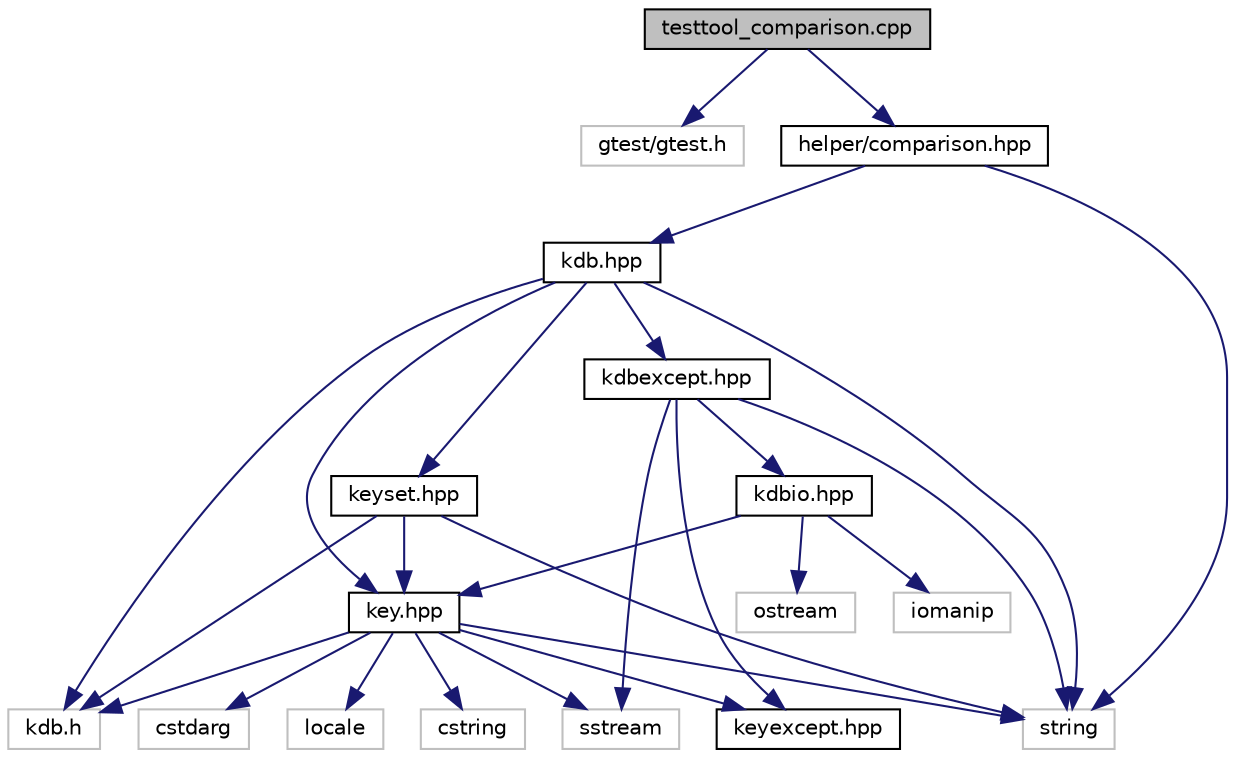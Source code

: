 digraph "testtool_comparison.cpp"
{
  edge [fontname="Helvetica",fontsize="10",labelfontname="Helvetica",labelfontsize="10"];
  node [fontname="Helvetica",fontsize="10",shape=record];
  Node1 [label="testtool_comparison.cpp",height=0.2,width=0.4,color="black", fillcolor="grey75", style="filled", fontcolor="black"];
  Node1 -> Node2 [color="midnightblue",fontsize="10",style="solid",fontname="Helvetica"];
  Node2 [label="gtest/gtest.h",height=0.2,width=0.4,color="grey75", fillcolor="white", style="filled"];
  Node1 -> Node3 [color="midnightblue",fontsize="10",style="solid",fontname="Helvetica"];
  Node3 [label="helper/comparison.hpp",height=0.2,width=0.4,color="black", fillcolor="white", style="filled",URL="$comparison_8hpp.html",tooltip="Comparison helper functions. "];
  Node3 -> Node4 [color="midnightblue",fontsize="10",style="solid",fontname="Helvetica"];
  Node4 [label="string",height=0.2,width=0.4,color="grey75", fillcolor="white", style="filled"];
  Node3 -> Node5 [color="midnightblue",fontsize="10",style="solid",fontname="Helvetica"];
  Node5 [label="kdb.hpp",height=0.2,width=0.4,color="black", fillcolor="white", style="filled",URL="$kdb_8hpp.html"];
  Node5 -> Node4 [color="midnightblue",fontsize="10",style="solid",fontname="Helvetica"];
  Node5 -> Node6 [color="midnightblue",fontsize="10",style="solid",fontname="Helvetica"];
  Node6 [label="key.hpp",height=0.2,width=0.4,color="black", fillcolor="white", style="filled",URL="$key_8hpp.html"];
  Node6 -> Node4 [color="midnightblue",fontsize="10",style="solid",fontname="Helvetica"];
  Node6 -> Node7 [color="midnightblue",fontsize="10",style="solid",fontname="Helvetica"];
  Node7 [label="locale",height=0.2,width=0.4,color="grey75", fillcolor="white", style="filled"];
  Node6 -> Node8 [color="midnightblue",fontsize="10",style="solid",fontname="Helvetica"];
  Node8 [label="cstring",height=0.2,width=0.4,color="grey75", fillcolor="white", style="filled"];
  Node6 -> Node9 [color="midnightblue",fontsize="10",style="solid",fontname="Helvetica"];
  Node9 [label="cstdarg",height=0.2,width=0.4,color="grey75", fillcolor="white", style="filled"];
  Node6 -> Node10 [color="midnightblue",fontsize="10",style="solid",fontname="Helvetica"];
  Node10 [label="sstream",height=0.2,width=0.4,color="grey75", fillcolor="white", style="filled"];
  Node6 -> Node11 [color="midnightblue",fontsize="10",style="solid",fontname="Helvetica"];
  Node11 [label="keyexcept.hpp",height=0.2,width=0.4,color="black", fillcolor="white", style="filled",URL="$keyexcept_8hpp.html"];
  Node6 -> Node12 [color="midnightblue",fontsize="10",style="solid",fontname="Helvetica"];
  Node12 [label="kdb.h",height=0.2,width=0.4,color="grey75", fillcolor="white", style="filled"];
  Node5 -> Node13 [color="midnightblue",fontsize="10",style="solid",fontname="Helvetica"];
  Node13 [label="keyset.hpp",height=0.2,width=0.4,color="black", fillcolor="white", style="filled",URL="$keyset_8hpp.html"];
  Node13 -> Node4 [color="midnightblue",fontsize="10",style="solid",fontname="Helvetica"];
  Node13 -> Node6 [color="midnightblue",fontsize="10",style="solid",fontname="Helvetica"];
  Node13 -> Node12 [color="midnightblue",fontsize="10",style="solid",fontname="Helvetica"];
  Node5 -> Node14 [color="midnightblue",fontsize="10",style="solid",fontname="Helvetica"];
  Node14 [label="kdbexcept.hpp",height=0.2,width=0.4,color="black", fillcolor="white", style="filled",URL="$kdbexcept_8hpp.html"];
  Node14 -> Node11 [color="midnightblue",fontsize="10",style="solid",fontname="Helvetica"];
  Node14 -> Node4 [color="midnightblue",fontsize="10",style="solid",fontname="Helvetica"];
  Node14 -> Node10 [color="midnightblue",fontsize="10",style="solid",fontname="Helvetica"];
  Node14 -> Node15 [color="midnightblue",fontsize="10",style="solid",fontname="Helvetica"];
  Node15 [label="kdbio.hpp",height=0.2,width=0.4,color="black", fillcolor="white", style="filled",URL="$kdbio_8hpp.html"];
  Node15 -> Node6 [color="midnightblue",fontsize="10",style="solid",fontname="Helvetica"];
  Node15 -> Node16 [color="midnightblue",fontsize="10",style="solid",fontname="Helvetica"];
  Node16 [label="ostream",height=0.2,width=0.4,color="grey75", fillcolor="white", style="filled"];
  Node15 -> Node17 [color="midnightblue",fontsize="10",style="solid",fontname="Helvetica"];
  Node17 [label="iomanip",height=0.2,width=0.4,color="grey75", fillcolor="white", style="filled"];
  Node5 -> Node12 [color="midnightblue",fontsize="10",style="solid",fontname="Helvetica"];
}
